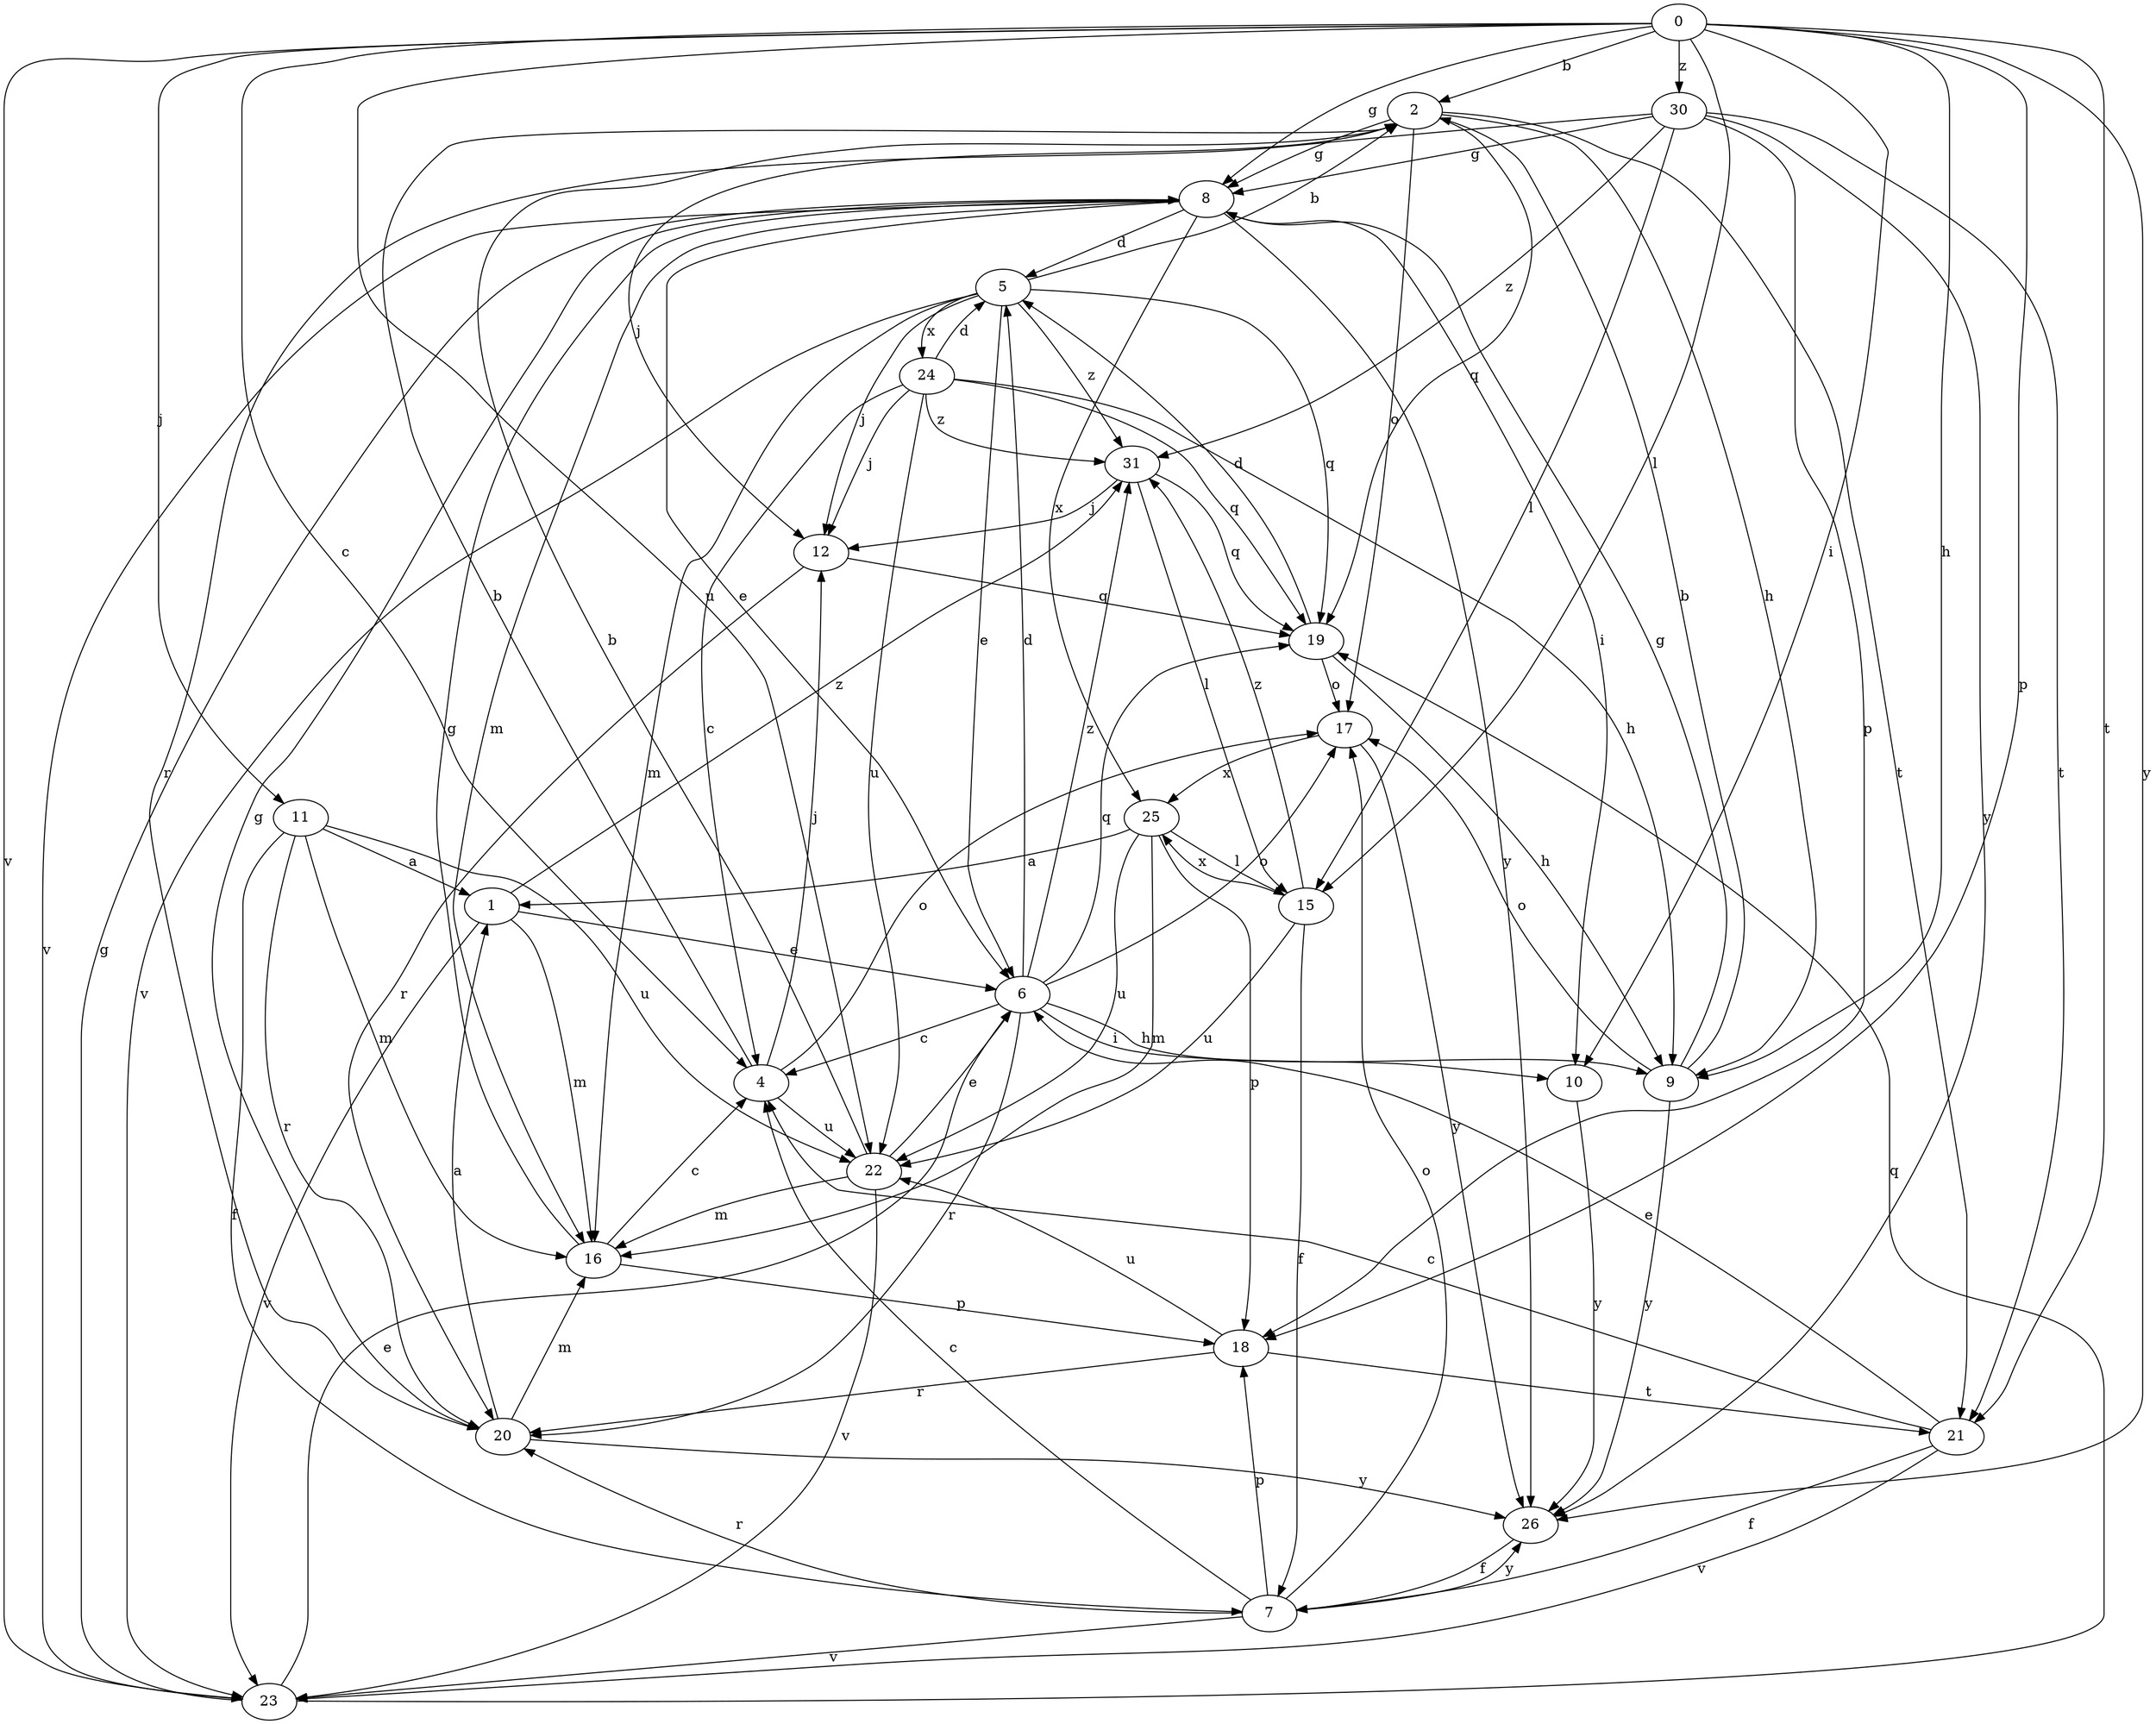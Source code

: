 strict digraph  {
0;
1;
2;
4;
5;
6;
7;
8;
9;
10;
11;
12;
15;
16;
17;
18;
19;
20;
21;
22;
23;
24;
25;
26;
30;
31;
0 -> 2  [label=b];
0 -> 4  [label=c];
0 -> 8  [label=g];
0 -> 9  [label=h];
0 -> 10  [label=i];
0 -> 11  [label=j];
0 -> 15  [label=l];
0 -> 18  [label=p];
0 -> 21  [label=t];
0 -> 22  [label=u];
0 -> 23  [label=v];
0 -> 26  [label=y];
0 -> 30  [label=z];
1 -> 6  [label=e];
1 -> 16  [label=m];
1 -> 23  [label=v];
1 -> 31  [label=z];
2 -> 8  [label=g];
2 -> 9  [label=h];
2 -> 12  [label=j];
2 -> 17  [label=o];
2 -> 19  [label=q];
2 -> 21  [label=t];
4 -> 2  [label=b];
4 -> 12  [label=j];
4 -> 17  [label=o];
4 -> 22  [label=u];
5 -> 2  [label=b];
5 -> 6  [label=e];
5 -> 12  [label=j];
5 -> 16  [label=m];
5 -> 19  [label=q];
5 -> 23  [label=v];
5 -> 24  [label=x];
5 -> 31  [label=z];
6 -> 4  [label=c];
6 -> 5  [label=d];
6 -> 9  [label=h];
6 -> 10  [label=i];
6 -> 17  [label=o];
6 -> 19  [label=q];
6 -> 20  [label=r];
6 -> 31  [label=z];
7 -> 4  [label=c];
7 -> 17  [label=o];
7 -> 18  [label=p];
7 -> 20  [label=r];
7 -> 23  [label=v];
7 -> 26  [label=y];
8 -> 5  [label=d];
8 -> 6  [label=e];
8 -> 10  [label=i];
8 -> 16  [label=m];
8 -> 23  [label=v];
8 -> 25  [label=x];
8 -> 26  [label=y];
9 -> 2  [label=b];
9 -> 8  [label=g];
9 -> 17  [label=o];
9 -> 26  [label=y];
10 -> 26  [label=y];
11 -> 1  [label=a];
11 -> 7  [label=f];
11 -> 16  [label=m];
11 -> 20  [label=r];
11 -> 22  [label=u];
12 -> 19  [label=q];
12 -> 20  [label=r];
15 -> 7  [label=f];
15 -> 22  [label=u];
15 -> 25  [label=x];
15 -> 31  [label=z];
16 -> 4  [label=c];
16 -> 8  [label=g];
16 -> 18  [label=p];
17 -> 25  [label=x];
17 -> 26  [label=y];
18 -> 20  [label=r];
18 -> 21  [label=t];
18 -> 22  [label=u];
19 -> 5  [label=d];
19 -> 9  [label=h];
19 -> 17  [label=o];
20 -> 1  [label=a];
20 -> 8  [label=g];
20 -> 16  [label=m];
20 -> 26  [label=y];
21 -> 4  [label=c];
21 -> 6  [label=e];
21 -> 7  [label=f];
21 -> 23  [label=v];
22 -> 2  [label=b];
22 -> 6  [label=e];
22 -> 16  [label=m];
22 -> 23  [label=v];
23 -> 6  [label=e];
23 -> 8  [label=g];
23 -> 19  [label=q];
24 -> 4  [label=c];
24 -> 5  [label=d];
24 -> 9  [label=h];
24 -> 12  [label=j];
24 -> 19  [label=q];
24 -> 22  [label=u];
24 -> 31  [label=z];
25 -> 1  [label=a];
25 -> 15  [label=l];
25 -> 16  [label=m];
25 -> 18  [label=p];
25 -> 22  [label=u];
26 -> 7  [label=f];
30 -> 8  [label=g];
30 -> 15  [label=l];
30 -> 18  [label=p];
30 -> 20  [label=r];
30 -> 21  [label=t];
30 -> 26  [label=y];
30 -> 31  [label=z];
31 -> 12  [label=j];
31 -> 15  [label=l];
31 -> 19  [label=q];
}
